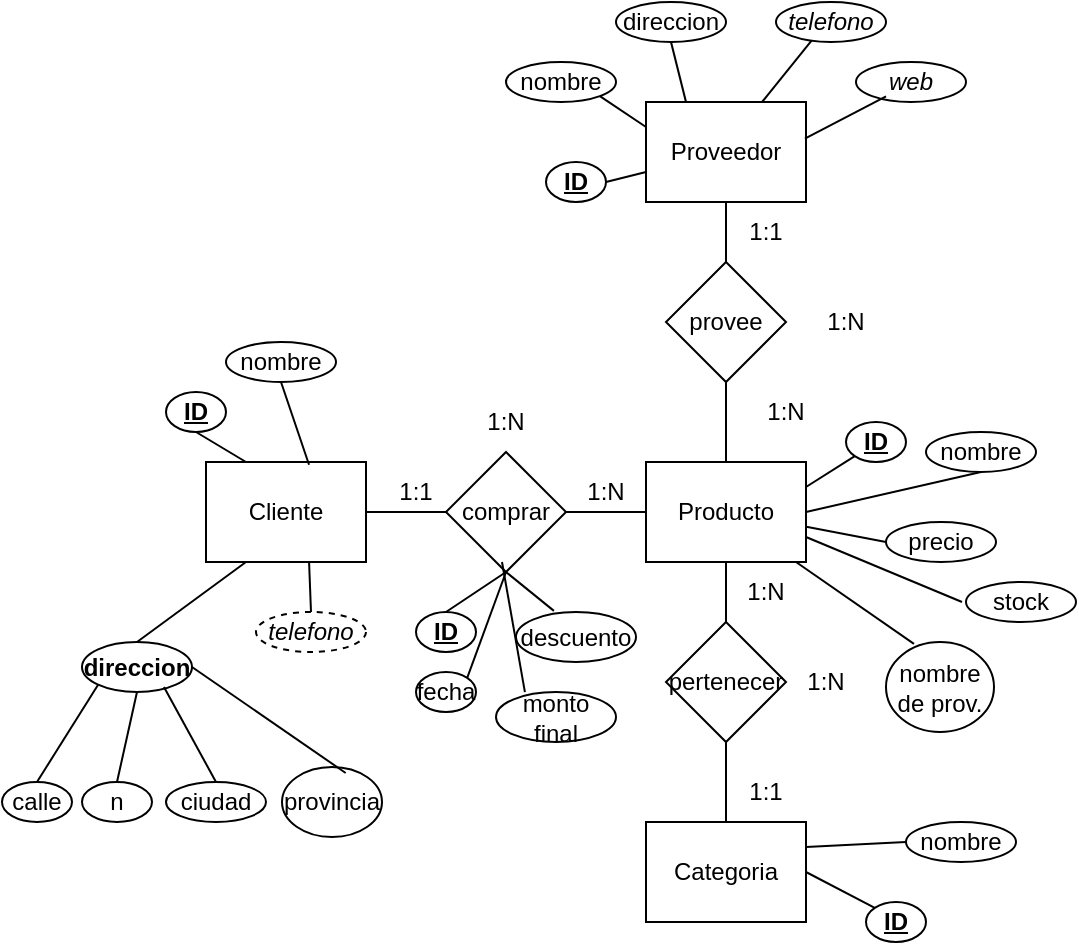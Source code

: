 <mxfile version="21.7.5" type="github">
  <diagram name="Página-1" id="5o39OZmMH9a_GZWhRPqF">
    <mxGraphModel dx="413" dy="548" grid="1" gridSize="10" guides="1" tooltips="1" connect="1" arrows="1" fold="1" page="1" pageScale="1" pageWidth="827" pageHeight="1169" math="0" shadow="0">
      <root>
        <mxCell id="0" />
        <mxCell id="1" parent="0" />
        <mxCell id="wlhkC9dB8TMbwrjtRld7-4" value="Cliente" style="rounded=0;whiteSpace=wrap;html=1;" vertex="1" parent="1">
          <mxGeometry x="102" y="270" width="80" height="50" as="geometry" />
        </mxCell>
        <mxCell id="wlhkC9dB8TMbwrjtRld7-5" value="Producto" style="rounded=0;whiteSpace=wrap;html=1;" vertex="1" parent="1">
          <mxGeometry x="322" y="270" width="80" height="50" as="geometry" />
        </mxCell>
        <mxCell id="wlhkC9dB8TMbwrjtRld7-6" value="Categoria" style="rounded=0;whiteSpace=wrap;html=1;" vertex="1" parent="1">
          <mxGeometry x="322" y="450" width="80" height="50" as="geometry" />
        </mxCell>
        <mxCell id="wlhkC9dB8TMbwrjtRld7-7" value="comprar" style="rhombus;whiteSpace=wrap;html=1;" vertex="1" parent="1">
          <mxGeometry x="222" y="265" width="60" height="60" as="geometry" />
        </mxCell>
        <mxCell id="wlhkC9dB8TMbwrjtRld7-8" value="pertenecer" style="rhombus;whiteSpace=wrap;html=1;" vertex="1" parent="1">
          <mxGeometry x="332" y="350" width="60" height="60" as="geometry" />
        </mxCell>
        <mxCell id="wlhkC9dB8TMbwrjtRld7-11" value="Proveedor" style="rounded=0;whiteSpace=wrap;html=1;" vertex="1" parent="1">
          <mxGeometry x="322" y="90" width="80" height="50" as="geometry" />
        </mxCell>
        <mxCell id="wlhkC9dB8TMbwrjtRld7-18" value="" style="endArrow=none;html=1;rounded=0;entryX=1;entryY=0.5;entryDx=0;entryDy=0;exitX=0;exitY=0.5;exitDx=0;exitDy=0;" edge="1" parent="1" source="wlhkC9dB8TMbwrjtRld7-5" target="wlhkC9dB8TMbwrjtRld7-7">
          <mxGeometry width="50" height="50" relative="1" as="geometry">
            <mxPoint x="352" y="490" as="sourcePoint" />
            <mxPoint x="402" y="440" as="targetPoint" />
          </mxGeometry>
        </mxCell>
        <mxCell id="wlhkC9dB8TMbwrjtRld7-19" value="" style="endArrow=none;html=1;rounded=0;entryX=0;entryY=0.5;entryDx=0;entryDy=0;exitX=1;exitY=0.5;exitDx=0;exitDy=0;" edge="1" parent="1" source="wlhkC9dB8TMbwrjtRld7-4" target="wlhkC9dB8TMbwrjtRld7-7">
          <mxGeometry width="50" height="50" relative="1" as="geometry">
            <mxPoint x="282" y="400" as="sourcePoint" />
            <mxPoint x="332" y="350" as="targetPoint" />
          </mxGeometry>
        </mxCell>
        <mxCell id="wlhkC9dB8TMbwrjtRld7-20" value="" style="endArrow=none;html=1;rounded=0;entryX=0.5;entryY=1;entryDx=0;entryDy=0;exitX=0.5;exitY=0;exitDx=0;exitDy=0;" edge="1" parent="1" source="wlhkC9dB8TMbwrjtRld7-8" target="wlhkC9dB8TMbwrjtRld7-5">
          <mxGeometry width="50" height="50" relative="1" as="geometry">
            <mxPoint x="332" y="305" as="sourcePoint" />
            <mxPoint x="292" y="305" as="targetPoint" />
          </mxGeometry>
        </mxCell>
        <mxCell id="wlhkC9dB8TMbwrjtRld7-21" value="" style="endArrow=none;html=1;rounded=0;entryX=0.5;entryY=1;entryDx=0;entryDy=0;exitX=0.5;exitY=0;exitDx=0;exitDy=0;" edge="1" parent="1" source="wlhkC9dB8TMbwrjtRld7-6" target="wlhkC9dB8TMbwrjtRld7-8">
          <mxGeometry width="50" height="50" relative="1" as="geometry">
            <mxPoint x="372" y="360" as="sourcePoint" />
            <mxPoint x="372" y="330" as="targetPoint" />
          </mxGeometry>
        </mxCell>
        <mxCell id="wlhkC9dB8TMbwrjtRld7-23" value="provee" style="rhombus;whiteSpace=wrap;html=1;" vertex="1" parent="1">
          <mxGeometry x="332" y="170" width="60" height="60" as="geometry" />
        </mxCell>
        <mxCell id="wlhkC9dB8TMbwrjtRld7-24" value="" style="endArrow=none;html=1;rounded=0;entryX=0.5;entryY=1;entryDx=0;entryDy=0;exitX=0.5;exitY=0;exitDx=0;exitDy=0;" edge="1" parent="1" source="wlhkC9dB8TMbwrjtRld7-23">
          <mxGeometry width="50" height="50" relative="1" as="geometry">
            <mxPoint x="332" y="125" as="sourcePoint" />
            <mxPoint x="362" y="140" as="targetPoint" />
          </mxGeometry>
        </mxCell>
        <mxCell id="wlhkC9dB8TMbwrjtRld7-25" value="" style="endArrow=none;html=1;rounded=0;entryX=0.5;entryY=1;entryDx=0;entryDy=0;exitX=0.5;exitY=0;exitDx=0;exitDy=0;" edge="1" parent="1" target="wlhkC9dB8TMbwrjtRld7-23">
          <mxGeometry width="50" height="50" relative="1" as="geometry">
            <mxPoint x="362" y="270" as="sourcePoint" />
            <mxPoint x="372" y="150" as="targetPoint" />
          </mxGeometry>
        </mxCell>
        <mxCell id="wlhkC9dB8TMbwrjtRld7-27" value="1:N" style="text;html=1;strokeColor=none;fillColor=none;align=center;verticalAlign=middle;whiteSpace=wrap;rounded=0;" vertex="1" parent="1">
          <mxGeometry x="272" y="270" width="60" height="30" as="geometry" />
        </mxCell>
        <mxCell id="wlhkC9dB8TMbwrjtRld7-28" value="1:1" style="text;html=1;strokeColor=none;fillColor=none;align=center;verticalAlign=middle;whiteSpace=wrap;rounded=0;" vertex="1" parent="1">
          <mxGeometry x="177" y="270" width="60" height="30" as="geometry" />
        </mxCell>
        <mxCell id="wlhkC9dB8TMbwrjtRld7-29" value="1:N" style="text;html=1;strokeColor=none;fillColor=none;align=center;verticalAlign=middle;whiteSpace=wrap;rounded=0;" vertex="1" parent="1">
          <mxGeometry x="222" y="235" width="60" height="30" as="geometry" />
        </mxCell>
        <mxCell id="wlhkC9dB8TMbwrjtRld7-30" value="1:N" style="text;html=1;strokeColor=none;fillColor=none;align=center;verticalAlign=middle;whiteSpace=wrap;rounded=0;" vertex="1" parent="1">
          <mxGeometry x="352" y="320" width="60" height="30" as="geometry" />
        </mxCell>
        <mxCell id="wlhkC9dB8TMbwrjtRld7-31" value="1:1" style="text;html=1;strokeColor=none;fillColor=none;align=center;verticalAlign=middle;whiteSpace=wrap;rounded=0;" vertex="1" parent="1">
          <mxGeometry x="352" y="420" width="60" height="30" as="geometry" />
        </mxCell>
        <mxCell id="wlhkC9dB8TMbwrjtRld7-32" value="1:N" style="text;html=1;strokeColor=none;fillColor=none;align=center;verticalAlign=middle;whiteSpace=wrap;rounded=0;" vertex="1" parent="1">
          <mxGeometry x="382" y="365" width="60" height="30" as="geometry" />
        </mxCell>
        <mxCell id="wlhkC9dB8TMbwrjtRld7-33" value="1:1" style="text;html=1;strokeColor=none;fillColor=none;align=center;verticalAlign=middle;whiteSpace=wrap;rounded=0;" vertex="1" parent="1">
          <mxGeometry x="352" y="140" width="60" height="30" as="geometry" />
        </mxCell>
        <mxCell id="wlhkC9dB8TMbwrjtRld7-34" value="1:N" style="text;html=1;strokeColor=none;fillColor=none;align=center;verticalAlign=middle;whiteSpace=wrap;rounded=0;" vertex="1" parent="1">
          <mxGeometry x="362" y="230" width="60" height="30" as="geometry" />
        </mxCell>
        <mxCell id="wlhkC9dB8TMbwrjtRld7-35" value="1:N" style="text;html=1;strokeColor=none;fillColor=none;align=center;verticalAlign=middle;whiteSpace=wrap;rounded=0;" vertex="1" parent="1">
          <mxGeometry x="392" y="185" width="60" height="30" as="geometry" />
        </mxCell>
        <mxCell id="wlhkC9dB8TMbwrjtRld7-36" value="&lt;u&gt;&lt;b&gt;ID&lt;/b&gt;&lt;/u&gt;" style="ellipse;whiteSpace=wrap;html=1;" vertex="1" parent="1">
          <mxGeometry x="272" y="120" width="30" height="20" as="geometry" />
        </mxCell>
        <mxCell id="wlhkC9dB8TMbwrjtRld7-37" value="&lt;u&gt;&lt;b&gt;ID&lt;/b&gt;&lt;/u&gt;" style="ellipse;whiteSpace=wrap;html=1;" vertex="1" parent="1">
          <mxGeometry x="82" y="235" width="30" height="20" as="geometry" />
        </mxCell>
        <mxCell id="wlhkC9dB8TMbwrjtRld7-38" value="&lt;u&gt;&lt;b&gt;ID&lt;/b&gt;&lt;/u&gt;" style="ellipse;whiteSpace=wrap;html=1;" vertex="1" parent="1">
          <mxGeometry x="422" y="250" width="30" height="20" as="geometry" />
        </mxCell>
        <mxCell id="wlhkC9dB8TMbwrjtRld7-39" value="&lt;u&gt;&lt;b&gt;ID&lt;/b&gt;&lt;/u&gt;" style="ellipse;whiteSpace=wrap;html=1;" vertex="1" parent="1">
          <mxGeometry x="432" y="490" width="30" height="20" as="geometry" />
        </mxCell>
        <mxCell id="wlhkC9dB8TMbwrjtRld7-40" value="nombre" style="ellipse;whiteSpace=wrap;html=1;" vertex="1" parent="1">
          <mxGeometry x="462" y="255" width="55" height="20" as="geometry" />
        </mxCell>
        <mxCell id="wlhkC9dB8TMbwrjtRld7-41" value="nombre" style="ellipse;whiteSpace=wrap;html=1;" vertex="1" parent="1">
          <mxGeometry x="112" y="210" width="55" height="20" as="geometry" />
        </mxCell>
        <mxCell id="wlhkC9dB8TMbwrjtRld7-43" value="nombre" style="ellipse;whiteSpace=wrap;html=1;" vertex="1" parent="1">
          <mxGeometry x="452" y="450" width="55" height="20" as="geometry" />
        </mxCell>
        <mxCell id="wlhkC9dB8TMbwrjtRld7-44" value="nombre" style="ellipse;whiteSpace=wrap;html=1;" vertex="1" parent="1">
          <mxGeometry x="252" y="70" width="55" height="20" as="geometry" />
        </mxCell>
        <mxCell id="wlhkC9dB8TMbwrjtRld7-45" value="&lt;b&gt;direccion&lt;/b&gt;" style="ellipse;whiteSpace=wrap;html=1;" vertex="1" parent="1">
          <mxGeometry x="40" y="360" width="55" height="25" as="geometry" />
        </mxCell>
        <mxCell id="wlhkC9dB8TMbwrjtRld7-46" value="direccion" style="ellipse;whiteSpace=wrap;html=1;" vertex="1" parent="1">
          <mxGeometry x="307" y="40" width="55" height="20" as="geometry" />
        </mxCell>
        <mxCell id="wlhkC9dB8TMbwrjtRld7-47" value="&lt;i&gt;telefono&lt;/i&gt;" style="ellipse;whiteSpace=wrap;html=1;dashed=1;" vertex="1" parent="1">
          <mxGeometry x="127" y="345" width="55" height="20" as="geometry" />
        </mxCell>
        <mxCell id="wlhkC9dB8TMbwrjtRld7-48" value="&lt;i&gt;telefono&lt;/i&gt;" style="ellipse;whiteSpace=wrap;html=1;" vertex="1" parent="1">
          <mxGeometry x="387" y="40" width="55" height="20" as="geometry" />
        </mxCell>
        <mxCell id="wlhkC9dB8TMbwrjtRld7-49" value="precio" style="ellipse;whiteSpace=wrap;html=1;" vertex="1" parent="1">
          <mxGeometry x="442" y="300" width="55" height="20" as="geometry" />
        </mxCell>
        <mxCell id="wlhkC9dB8TMbwrjtRld7-50" value="stock" style="ellipse;whiteSpace=wrap;html=1;" vertex="1" parent="1">
          <mxGeometry x="482" y="330" width="55" height="20" as="geometry" />
        </mxCell>
        <mxCell id="wlhkC9dB8TMbwrjtRld7-51" value="nombre de prov." style="ellipse;whiteSpace=wrap;html=1;" vertex="1" parent="1">
          <mxGeometry x="442" y="360" width="54" height="45" as="geometry" />
        </mxCell>
        <mxCell id="wlhkC9dB8TMbwrjtRld7-53" value="&lt;i&gt;web&lt;/i&gt;" style="ellipse;whiteSpace=wrap;html=1;" vertex="1" parent="1">
          <mxGeometry x="427" y="70" width="55" height="20" as="geometry" />
        </mxCell>
        <mxCell id="wlhkC9dB8TMbwrjtRld7-54" value="calle" style="ellipse;whiteSpace=wrap;html=1;" vertex="1" parent="1">
          <mxGeometry y="430" width="35" height="20" as="geometry" />
        </mxCell>
        <mxCell id="wlhkC9dB8TMbwrjtRld7-55" value="n" style="ellipse;whiteSpace=wrap;html=1;" vertex="1" parent="1">
          <mxGeometry x="40" y="430" width="35" height="20" as="geometry" />
        </mxCell>
        <mxCell id="wlhkC9dB8TMbwrjtRld7-56" value="provincia" style="ellipse;whiteSpace=wrap;html=1;" vertex="1" parent="1">
          <mxGeometry x="140" y="422.5" width="50" height="35" as="geometry" />
        </mxCell>
        <mxCell id="wlhkC9dB8TMbwrjtRld7-57" value="ciudad" style="ellipse;whiteSpace=wrap;html=1;" vertex="1" parent="1">
          <mxGeometry x="82" y="430" width="50" height="20" as="geometry" />
        </mxCell>
        <mxCell id="wlhkC9dB8TMbwrjtRld7-59" value="" style="endArrow=none;html=1;rounded=0;entryX=0;entryY=1;entryDx=0;entryDy=0;exitX=0.5;exitY=0;exitDx=0;exitDy=0;" edge="1" parent="1" source="wlhkC9dB8TMbwrjtRld7-54" target="wlhkC9dB8TMbwrjtRld7-45">
          <mxGeometry width="50" height="50" relative="1" as="geometry">
            <mxPoint x="220" y="280" as="sourcePoint" />
            <mxPoint x="270" y="230" as="targetPoint" />
          </mxGeometry>
        </mxCell>
        <mxCell id="wlhkC9dB8TMbwrjtRld7-60" value="" style="endArrow=none;html=1;rounded=0;entryX=0.5;entryY=1;entryDx=0;entryDy=0;exitX=0.5;exitY=0;exitDx=0;exitDy=0;" edge="1" parent="1" source="wlhkC9dB8TMbwrjtRld7-55" target="wlhkC9dB8TMbwrjtRld7-45">
          <mxGeometry width="50" height="50" relative="1" as="geometry">
            <mxPoint x="28" y="440" as="sourcePoint" />
            <mxPoint x="58" y="392" as="targetPoint" />
          </mxGeometry>
        </mxCell>
        <mxCell id="wlhkC9dB8TMbwrjtRld7-61" value="" style="endArrow=none;html=1;rounded=0;entryX=0.745;entryY=0.9;entryDx=0;entryDy=0;exitX=0.5;exitY=0;exitDx=0;exitDy=0;entryPerimeter=0;" edge="1" parent="1" source="wlhkC9dB8TMbwrjtRld7-57" target="wlhkC9dB8TMbwrjtRld7-45">
          <mxGeometry width="50" height="50" relative="1" as="geometry">
            <mxPoint x="68" y="440" as="sourcePoint" />
            <mxPoint x="78" y="395" as="targetPoint" />
          </mxGeometry>
        </mxCell>
        <mxCell id="wlhkC9dB8TMbwrjtRld7-62" value="" style="endArrow=none;html=1;rounded=0;entryX=1;entryY=0.5;entryDx=0;entryDy=0;exitX=0.637;exitY=0.086;exitDx=0;exitDy=0;exitPerimeter=0;" edge="1" parent="1" source="wlhkC9dB8TMbwrjtRld7-56" target="wlhkC9dB8TMbwrjtRld7-45">
          <mxGeometry width="50" height="50" relative="1" as="geometry">
            <mxPoint x="117" y="440" as="sourcePoint" />
            <mxPoint x="91" y="393" as="targetPoint" />
          </mxGeometry>
        </mxCell>
        <mxCell id="wlhkC9dB8TMbwrjtRld7-63" value="" style="endArrow=none;html=1;rounded=0;exitX=0.5;exitY=0;exitDx=0;exitDy=0;entryX=0.644;entryY=0.993;entryDx=0;entryDy=0;entryPerimeter=0;" edge="1" parent="1" source="wlhkC9dB8TMbwrjtRld7-47" target="wlhkC9dB8TMbwrjtRld7-4">
          <mxGeometry width="50" height="50" relative="1" as="geometry">
            <mxPoint x="182" y="436" as="sourcePoint" />
            <mxPoint x="150" y="330" as="targetPoint" />
          </mxGeometry>
        </mxCell>
        <mxCell id="wlhkC9dB8TMbwrjtRld7-64" value="" style="endArrow=none;html=1;rounded=0;exitX=0.5;exitY=0;exitDx=0;exitDy=0;entryX=0.25;entryY=1;entryDx=0;entryDy=0;" edge="1" parent="1" source="wlhkC9dB8TMbwrjtRld7-45" target="wlhkC9dB8TMbwrjtRld7-4">
          <mxGeometry width="50" height="50" relative="1" as="geometry">
            <mxPoint x="165" y="355" as="sourcePoint" />
            <mxPoint x="164" y="330" as="targetPoint" />
          </mxGeometry>
        </mxCell>
        <mxCell id="wlhkC9dB8TMbwrjtRld7-65" value="" style="endArrow=none;html=1;rounded=0;exitX=0.25;exitY=0;exitDx=0;exitDy=0;entryX=0.5;entryY=1;entryDx=0;entryDy=0;" edge="1" parent="1" source="wlhkC9dB8TMbwrjtRld7-4" target="wlhkC9dB8TMbwrjtRld7-37">
          <mxGeometry width="50" height="50" relative="1" as="geometry">
            <mxPoint x="78" y="375" as="sourcePoint" />
            <mxPoint x="132" y="330" as="targetPoint" />
          </mxGeometry>
        </mxCell>
        <mxCell id="wlhkC9dB8TMbwrjtRld7-66" value="" style="endArrow=none;html=1;rounded=0;exitX=0.5;exitY=1;exitDx=0;exitDy=0;entryX=0.644;entryY=0.027;entryDx=0;entryDy=0;entryPerimeter=0;" edge="1" parent="1" source="wlhkC9dB8TMbwrjtRld7-41" target="wlhkC9dB8TMbwrjtRld7-4">
          <mxGeometry width="50" height="50" relative="1" as="geometry">
            <mxPoint x="132" y="280" as="sourcePoint" />
            <mxPoint x="150" y="260" as="targetPoint" />
          </mxGeometry>
        </mxCell>
        <mxCell id="wlhkC9dB8TMbwrjtRld7-67" value="" style="endArrow=none;html=1;rounded=0;exitX=1;exitY=0.5;exitDx=0;exitDy=0;" edge="1" parent="1" source="wlhkC9dB8TMbwrjtRld7-36" target="wlhkC9dB8TMbwrjtRld7-11">
          <mxGeometry width="50" height="50" relative="1" as="geometry">
            <mxPoint x="150" y="240" as="sourcePoint" />
            <mxPoint x="320" y="120" as="targetPoint" />
          </mxGeometry>
        </mxCell>
        <mxCell id="wlhkC9dB8TMbwrjtRld7-68" value="" style="endArrow=none;html=1;rounded=0;exitX=1;exitY=1;exitDx=0;exitDy=0;entryX=0;entryY=0.25;entryDx=0;entryDy=0;" edge="1" parent="1" source="wlhkC9dB8TMbwrjtRld7-44" target="wlhkC9dB8TMbwrjtRld7-11">
          <mxGeometry width="50" height="50" relative="1" as="geometry">
            <mxPoint x="312" y="140" as="sourcePoint" />
            <mxPoint x="330" y="130" as="targetPoint" />
          </mxGeometry>
        </mxCell>
        <mxCell id="wlhkC9dB8TMbwrjtRld7-69" value="" style="endArrow=none;html=1;rounded=0;exitX=0.5;exitY=1;exitDx=0;exitDy=0;entryX=0.25;entryY=0;entryDx=0;entryDy=0;" edge="1" parent="1" source="wlhkC9dB8TMbwrjtRld7-46" target="wlhkC9dB8TMbwrjtRld7-11">
          <mxGeometry width="50" height="50" relative="1" as="geometry">
            <mxPoint x="309" y="97" as="sourcePoint" />
            <mxPoint x="332" y="113" as="targetPoint" />
          </mxGeometry>
        </mxCell>
        <mxCell id="wlhkC9dB8TMbwrjtRld7-70" value="" style="endArrow=none;html=1;rounded=0;exitX=0.725;exitY=0;exitDx=0;exitDy=0;entryX=0.325;entryY=0.957;entryDx=0;entryDy=0;entryPerimeter=0;exitPerimeter=0;" edge="1" parent="1" source="wlhkC9dB8TMbwrjtRld7-11" target="wlhkC9dB8TMbwrjtRld7-48">
          <mxGeometry width="50" height="50" relative="1" as="geometry">
            <mxPoint x="345" y="70" as="sourcePoint" />
            <mxPoint x="352" y="100" as="targetPoint" />
          </mxGeometry>
        </mxCell>
        <mxCell id="wlhkC9dB8TMbwrjtRld7-71" value="" style="endArrow=none;html=1;rounded=0;exitX=0.993;exitY=0.366;exitDx=0;exitDy=0;entryX=0.273;entryY=0.857;entryDx=0;entryDy=0;entryPerimeter=0;exitPerimeter=0;" edge="1" parent="1" source="wlhkC9dB8TMbwrjtRld7-11" target="wlhkC9dB8TMbwrjtRld7-53">
          <mxGeometry width="50" height="50" relative="1" as="geometry">
            <mxPoint x="390" y="100" as="sourcePoint" />
            <mxPoint x="415" y="69" as="targetPoint" />
          </mxGeometry>
        </mxCell>
        <mxCell id="wlhkC9dB8TMbwrjtRld7-72" value="" style="endArrow=none;html=1;rounded=0;exitX=1;exitY=0.25;exitDx=0;exitDy=0;entryX=0;entryY=1;entryDx=0;entryDy=0;" edge="1" parent="1" source="wlhkC9dB8TMbwrjtRld7-5" target="wlhkC9dB8TMbwrjtRld7-38">
          <mxGeometry width="50" height="50" relative="1" as="geometry">
            <mxPoint x="411" y="118" as="sourcePoint" />
            <mxPoint x="452" y="97" as="targetPoint" />
          </mxGeometry>
        </mxCell>
        <mxCell id="wlhkC9dB8TMbwrjtRld7-73" value="" style="endArrow=none;html=1;rounded=0;exitX=1;exitY=0.5;exitDx=0;exitDy=0;entryX=0.5;entryY=1;entryDx=0;entryDy=0;" edge="1" parent="1" source="wlhkC9dB8TMbwrjtRld7-5" target="wlhkC9dB8TMbwrjtRld7-40">
          <mxGeometry width="50" height="50" relative="1" as="geometry">
            <mxPoint x="412" y="293" as="sourcePoint" />
            <mxPoint x="436" y="277" as="targetPoint" />
          </mxGeometry>
        </mxCell>
        <mxCell id="wlhkC9dB8TMbwrjtRld7-74" value="" style="endArrow=none;html=1;rounded=0;exitX=1.002;exitY=0.647;exitDx=0;exitDy=0;entryX=0;entryY=0.5;entryDx=0;entryDy=0;exitPerimeter=0;" edge="1" parent="1" source="wlhkC9dB8TMbwrjtRld7-5" target="wlhkC9dB8TMbwrjtRld7-49">
          <mxGeometry width="50" height="50" relative="1" as="geometry">
            <mxPoint x="412" y="305" as="sourcePoint" />
            <mxPoint x="500" y="285" as="targetPoint" />
          </mxGeometry>
        </mxCell>
        <mxCell id="wlhkC9dB8TMbwrjtRld7-75" value="" style="endArrow=none;html=1;rounded=0;exitX=1;exitY=0.75;exitDx=0;exitDy=0;" edge="1" parent="1" source="wlhkC9dB8TMbwrjtRld7-5">
          <mxGeometry width="50" height="50" relative="1" as="geometry">
            <mxPoint x="412" y="312" as="sourcePoint" />
            <mxPoint x="480" y="340" as="targetPoint" />
          </mxGeometry>
        </mxCell>
        <mxCell id="wlhkC9dB8TMbwrjtRld7-76" value="" style="endArrow=none;html=1;rounded=0;exitX=0.75;exitY=0;exitDx=0;exitDy=0;entryX=0.259;entryY=0.021;entryDx=0;entryDy=0;entryPerimeter=0;" edge="1" parent="1" source="wlhkC9dB8TMbwrjtRld7-30" target="wlhkC9dB8TMbwrjtRld7-51">
          <mxGeometry width="50" height="50" relative="1" as="geometry">
            <mxPoint x="412" y="318" as="sourcePoint" />
            <mxPoint x="490" y="350" as="targetPoint" />
          </mxGeometry>
        </mxCell>
        <mxCell id="wlhkC9dB8TMbwrjtRld7-77" value="" style="endArrow=none;html=1;rounded=0;exitX=1;exitY=0.25;exitDx=0;exitDy=0;entryX=0;entryY=0.5;entryDx=0;entryDy=0;" edge="1" parent="1" source="wlhkC9dB8TMbwrjtRld7-6" target="wlhkC9dB8TMbwrjtRld7-43">
          <mxGeometry width="50" height="50" relative="1" as="geometry">
            <mxPoint x="407" y="330" as="sourcePoint" />
            <mxPoint x="466" y="371" as="targetPoint" />
          </mxGeometry>
        </mxCell>
        <mxCell id="wlhkC9dB8TMbwrjtRld7-78" value="" style="endArrow=none;html=1;rounded=0;exitX=1;exitY=0.5;exitDx=0;exitDy=0;entryX=0;entryY=0;entryDx=0;entryDy=0;" edge="1" parent="1" source="wlhkC9dB8TMbwrjtRld7-6" target="wlhkC9dB8TMbwrjtRld7-39">
          <mxGeometry width="50" height="50" relative="1" as="geometry">
            <mxPoint x="412" y="473" as="sourcePoint" />
            <mxPoint x="462" y="470" as="targetPoint" />
          </mxGeometry>
        </mxCell>
        <mxCell id="wlhkC9dB8TMbwrjtRld7-79" value="&lt;u&gt;&lt;b&gt;ID&lt;/b&gt;&lt;/u&gt;" style="ellipse;whiteSpace=wrap;html=1;" vertex="1" parent="1">
          <mxGeometry x="207" y="345" width="30" height="20" as="geometry" />
        </mxCell>
        <mxCell id="wlhkC9dB8TMbwrjtRld7-80" value="fecha" style="ellipse;whiteSpace=wrap;html=1;" vertex="1" parent="1">
          <mxGeometry x="207" y="375" width="30" height="20" as="geometry" />
        </mxCell>
        <mxCell id="wlhkC9dB8TMbwrjtRld7-81" value="descuento" style="ellipse;whiteSpace=wrap;html=1;" vertex="1" parent="1">
          <mxGeometry x="257" y="345" width="60" height="25" as="geometry" />
        </mxCell>
        <mxCell id="wlhkC9dB8TMbwrjtRld7-82" value="monto final" style="ellipse;whiteSpace=wrap;html=1;" vertex="1" parent="1">
          <mxGeometry x="247" y="385" width="60" height="25" as="geometry" />
        </mxCell>
        <mxCell id="wlhkC9dB8TMbwrjtRld7-83" value="" style="endArrow=none;html=1;rounded=0;entryX=0.5;entryY=1;entryDx=0;entryDy=0;exitX=0.5;exitY=0;exitDx=0;exitDy=0;" edge="1" parent="1" source="wlhkC9dB8TMbwrjtRld7-79" target="wlhkC9dB8TMbwrjtRld7-7">
          <mxGeometry width="50" height="50" relative="1" as="geometry">
            <mxPoint x="290" y="280" as="sourcePoint" />
            <mxPoint x="340" y="230" as="targetPoint" />
          </mxGeometry>
        </mxCell>
        <mxCell id="wlhkC9dB8TMbwrjtRld7-84" value="" style="endArrow=none;html=1;rounded=0;entryX=0.5;entryY=1;entryDx=0;entryDy=0;exitX=1;exitY=0;exitDx=0;exitDy=0;" edge="1" parent="1" source="wlhkC9dB8TMbwrjtRld7-80" target="wlhkC9dB8TMbwrjtRld7-7">
          <mxGeometry width="50" height="50" relative="1" as="geometry">
            <mxPoint x="232" y="355" as="sourcePoint" />
            <mxPoint x="262" y="335" as="targetPoint" />
          </mxGeometry>
        </mxCell>
        <mxCell id="wlhkC9dB8TMbwrjtRld7-85" value="" style="endArrow=none;html=1;rounded=0;entryX=0.5;entryY=1;entryDx=0;entryDy=0;exitX=0.316;exitY=-0.023;exitDx=0;exitDy=0;exitPerimeter=0;" edge="1" parent="1" source="wlhkC9dB8TMbwrjtRld7-81" target="wlhkC9dB8TMbwrjtRld7-7">
          <mxGeometry width="50" height="50" relative="1" as="geometry">
            <mxPoint x="243" y="388" as="sourcePoint" />
            <mxPoint x="262" y="335" as="targetPoint" />
          </mxGeometry>
        </mxCell>
        <mxCell id="wlhkC9dB8TMbwrjtRld7-86" value="" style="endArrow=none;html=1;rounded=0;exitX=0.241;exitY=0.004;exitDx=0;exitDy=0;exitPerimeter=0;" edge="1" parent="1" source="wlhkC9dB8TMbwrjtRld7-82">
          <mxGeometry width="50" height="50" relative="1" as="geometry">
            <mxPoint x="286" y="354" as="sourcePoint" />
            <mxPoint x="250" y="320" as="targetPoint" />
          </mxGeometry>
        </mxCell>
      </root>
    </mxGraphModel>
  </diagram>
</mxfile>
